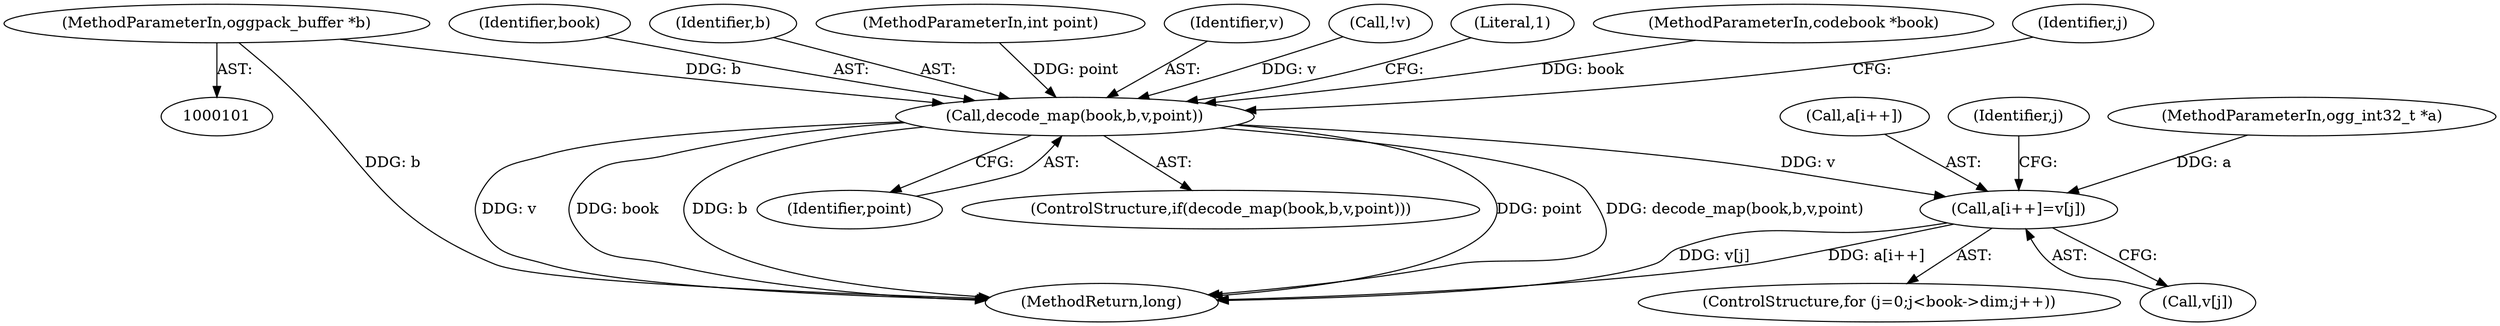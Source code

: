 digraph "1_Android_eeb4e45d5683f88488c083ecf142dc89bc3f0b47_5@pointer" {
"1000104" [label="(MethodParameterIn,oggpack_buffer *b)"];
"1000138" [label="(Call,decode_map(book,b,v,point))"];
"1000157" [label="(Call,a[i++]=v[j])"];
"1000139" [label="(Identifier,book)"];
"1000137" [label="(ControlStructure,if(decode_map(book,b,v,point)))"];
"1000196" [label="(MethodReturn,long)"];
"1000140" [label="(Identifier,b)"];
"1000106" [label="(MethodParameterIn,int point)"];
"1000141" [label="(Identifier,v)"];
"1000142" [label="(Identifier,point)"];
"1000124" [label="(Call,!v)"];
"1000145" [label="(Literal,1)"];
"1000157" [label="(Call,a[i++]=v[j])"];
"1000162" [label="(Call,v[j])"];
"1000102" [label="(MethodParameterIn,codebook *book)"];
"1000158" [label="(Call,a[i++])"];
"1000146" [label="(ControlStructure,for (j=0;j<book->dim;j++))"];
"1000156" [label="(Identifier,j)"];
"1000103" [label="(MethodParameterIn,ogg_int32_t *a)"];
"1000148" [label="(Identifier,j)"];
"1000104" [label="(MethodParameterIn,oggpack_buffer *b)"];
"1000138" [label="(Call,decode_map(book,b,v,point))"];
"1000104" -> "1000101"  [label="AST: "];
"1000104" -> "1000196"  [label="DDG: b"];
"1000104" -> "1000138"  [label="DDG: b"];
"1000138" -> "1000137"  [label="AST: "];
"1000138" -> "1000142"  [label="CFG: "];
"1000139" -> "1000138"  [label="AST: "];
"1000140" -> "1000138"  [label="AST: "];
"1000141" -> "1000138"  [label="AST: "];
"1000142" -> "1000138"  [label="AST: "];
"1000145" -> "1000138"  [label="CFG: "];
"1000148" -> "1000138"  [label="CFG: "];
"1000138" -> "1000196"  [label="DDG: point"];
"1000138" -> "1000196"  [label="DDG: decode_map(book,b,v,point)"];
"1000138" -> "1000196"  [label="DDG: v"];
"1000138" -> "1000196"  [label="DDG: book"];
"1000138" -> "1000196"  [label="DDG: b"];
"1000102" -> "1000138"  [label="DDG: book"];
"1000124" -> "1000138"  [label="DDG: v"];
"1000106" -> "1000138"  [label="DDG: point"];
"1000138" -> "1000157"  [label="DDG: v"];
"1000157" -> "1000146"  [label="AST: "];
"1000157" -> "1000162"  [label="CFG: "];
"1000158" -> "1000157"  [label="AST: "];
"1000162" -> "1000157"  [label="AST: "];
"1000156" -> "1000157"  [label="CFG: "];
"1000157" -> "1000196"  [label="DDG: v[j]"];
"1000157" -> "1000196"  [label="DDG: a[i++]"];
"1000103" -> "1000157"  [label="DDG: a"];
}
